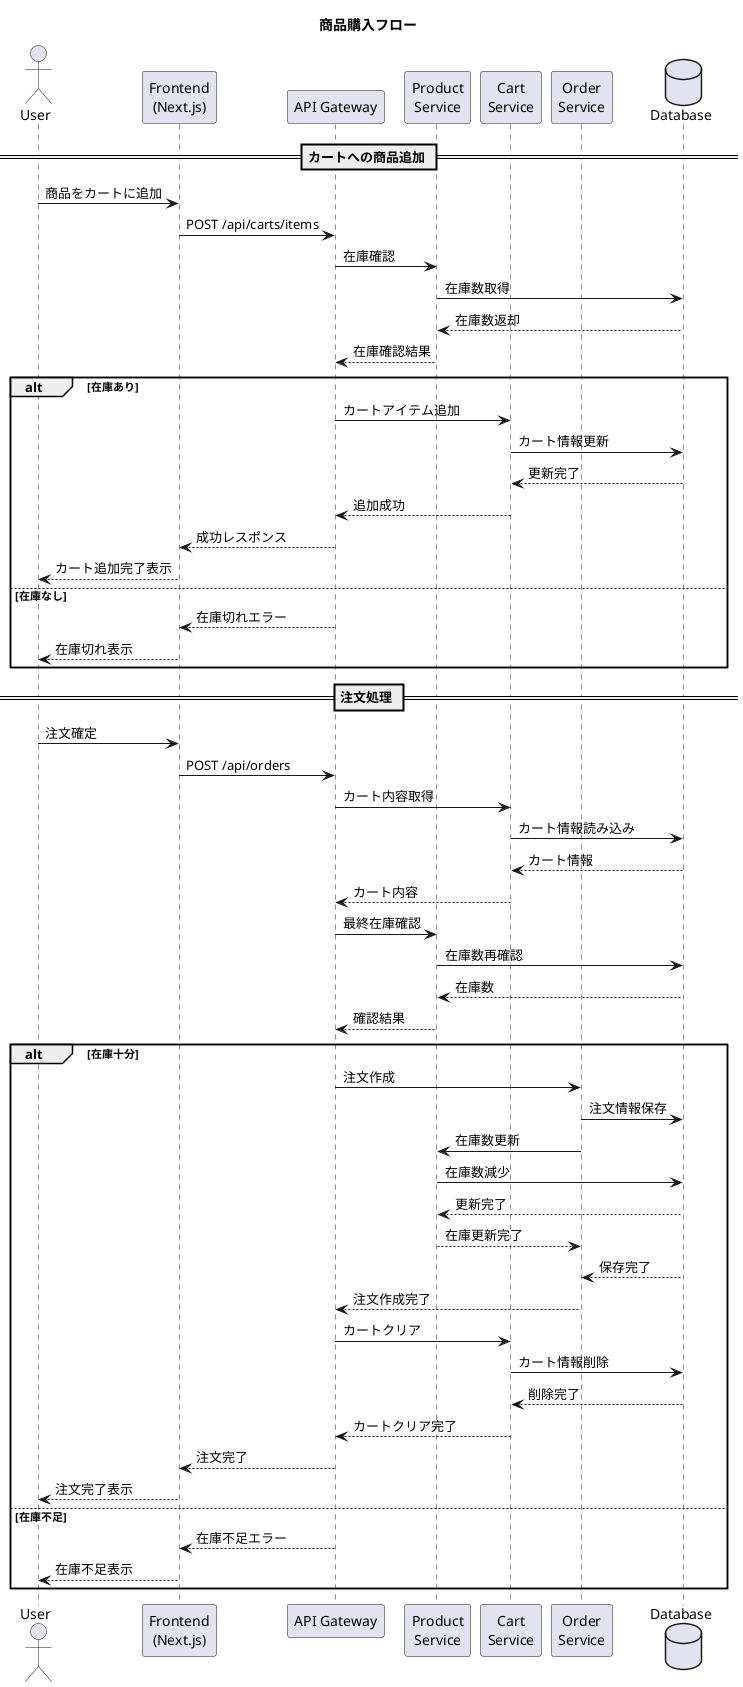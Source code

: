 @startuml
title 商品購入フロー

actor User
participant "Frontend\n(Next.js)" as Frontend
participant "API Gateway" as Gateway
participant "Product\nService" as ProductService
participant "Cart\nService" as CartService
participant "Order\nService" as OrderService
database "Database" as DB

== カートへの商品追加 ==
User -> Frontend: 商品をカートに追加
Frontend -> Gateway: POST /api/carts/items
Gateway -> ProductService: 在庫確認
ProductService -> DB: 在庫数取得
DB --> ProductService: 在庫数返却
ProductService --> Gateway: 在庫確認結果

alt 在庫あり
    Gateway -> CartService: カートアイテム追加
    CartService -> DB: カート情報更新
    DB --> CartService: 更新完了
    CartService --> Gateway: 追加成功
    Gateway --> Frontend: 成功レスポンス
    Frontend --> User: カート追加完了表示
else 在庫なし
    Gateway --> Frontend: 在庫切れエラー
    Frontend --> User: 在庫切れ表示
end

== 注文処理 ==
User -> Frontend: 注文確定
Frontend -> Gateway: POST /api/orders

Gateway -> CartService: カート内容取得
CartService -> DB: カート情報読み込み
DB --> CartService: カート情報
CartService --> Gateway: カート内容

Gateway -> ProductService: 最終在庫確認
ProductService -> DB: 在庫数再確認
DB --> ProductService: 在庫数
ProductService --> Gateway: 確認結果

alt 在庫十分
    Gateway -> OrderService: 注文作成
    OrderService -> DB: 注文情報保存
    OrderService -> ProductService: 在庫数更新
    ProductService -> DB: 在庫数減少
    DB --> ProductService: 更新完了
    ProductService --> OrderService: 在庫更新完了
    DB --> OrderService: 保存完了
    OrderService --> Gateway: 注文作成完了
    Gateway -> CartService: カートクリア
    CartService -> DB: カート情報削除
    DB --> CartService: 削除完了
    CartService --> Gateway: カートクリア完了
    Gateway --> Frontend: 注文完了
    Frontend --> User: 注文完了表示
else 在庫不足
    Gateway --> Frontend: 在庫不足エラー
    Frontend --> User: 在庫不足表示
end

@enduml